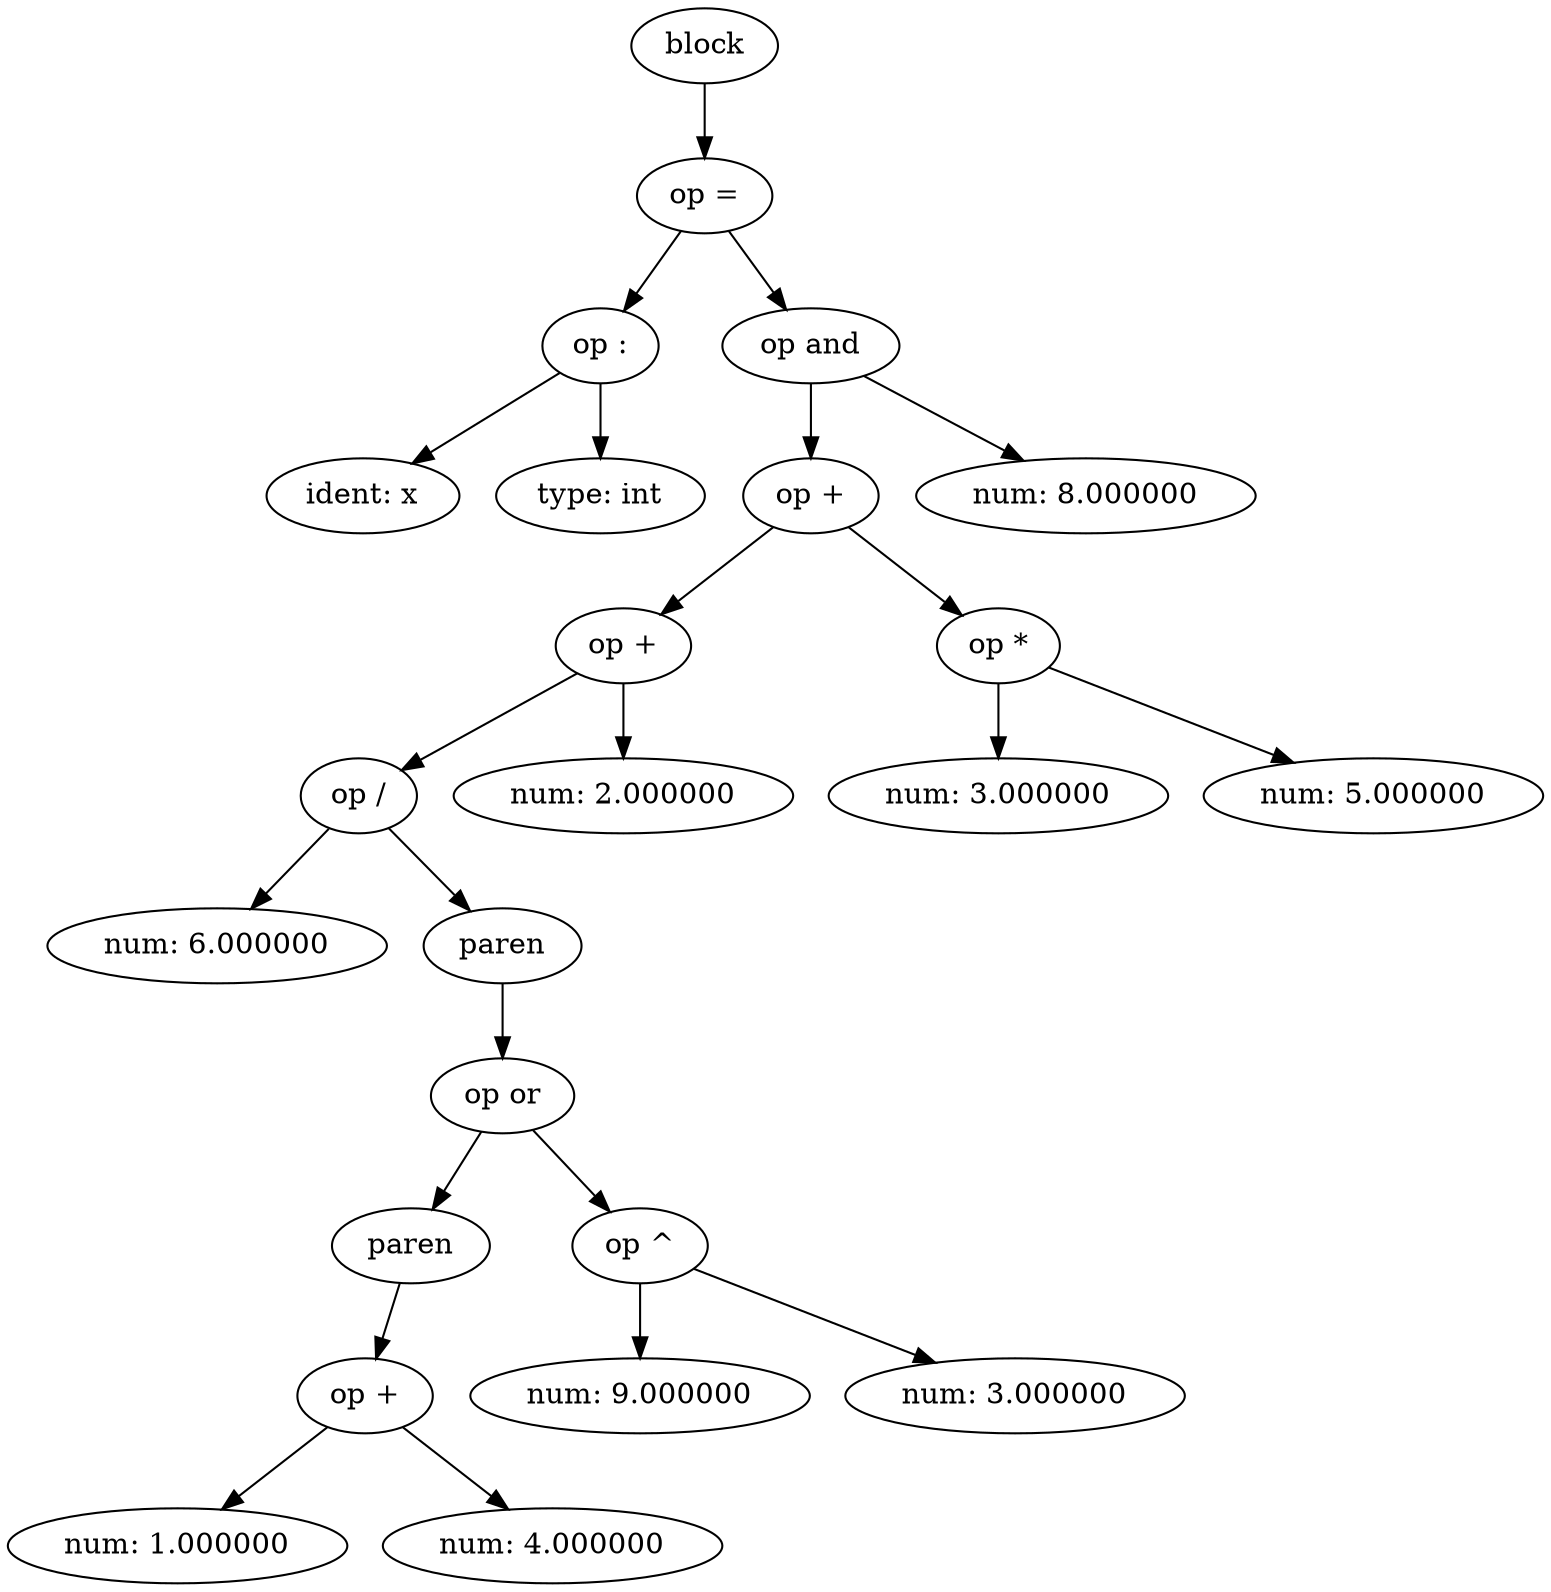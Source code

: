 digraph G {
0[label="block"];
1[label="ident: x"];
2[label="op :"];
3[label="type: int"];
4[label="op ="];
5[label="num: 6.000000"];
6[label="op /"];
7[label="paren"];
8[label="paren"];
9[label="num: 1.000000"];
10[label="op +"];
11[label="num: 4.000000"];
12[label="op or"];
13[label="num: 9.000000"];
14[label="op ^"];
15[label="num: 3.000000"];
16[label="op +"];
17[label="num: 2.000000"];
18[label="op +"];
19[label="num: 3.000000"];
20[label="op *"];
21[label="num: 5.000000"];
22[label="op and"];
23[label="num: 8.000000"];
0->4 ;
2->1 ;
2->3 ;
4->2 ;
4->22 ;
6->5 ;
6->7 ;
7->12 ;
8->10 ;
10->9 ;
10->11 ;
12->8 ;
12->14 ;
14->13 ;
14->15 ;
16->6 ;
16->17 ;
18->16 ;
18->20 ;
20->19 ;
20->21 ;
22->18 ;
22->23 ;
}
